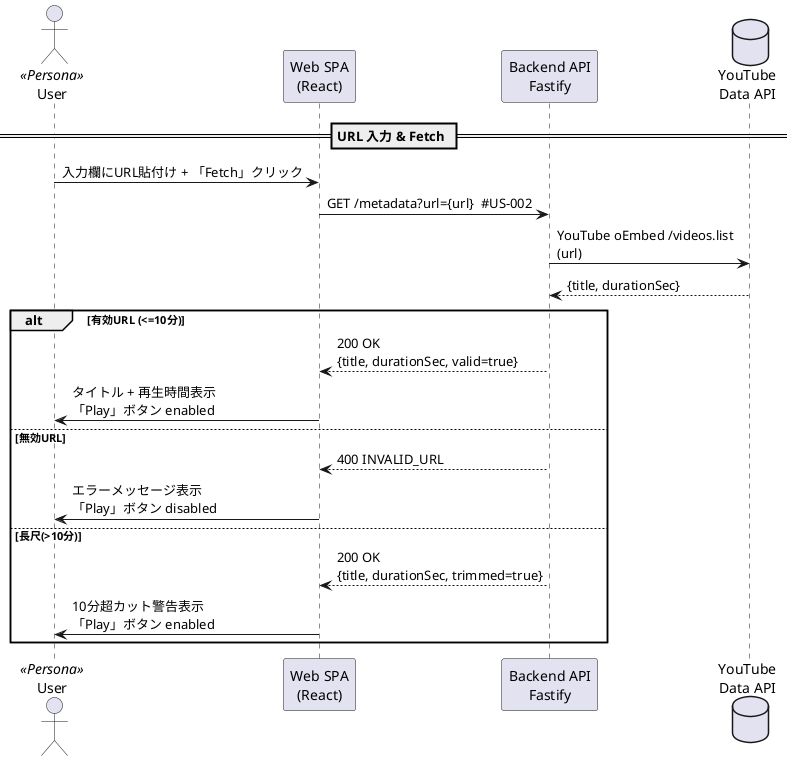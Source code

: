 @startuml
' ==============================================================
' Sequence Diagram — URL Fetch & Validation (#US-002)
' ==============================================================
actor User  as user  <<Persona>>
participant "Web SPA\n(React)"          as spa
participant "Backend API\nFastify"      as api
database    "YouTube\nData API"         as yt

== URL 入力 & Fetch ==
user -> spa : 入力欄にURL貼付け + 「Fetch」クリック

spa -> api : GET /metadata?url={url}  #US-002

api -> yt  : YouTube oEmbed /videos.list\n(url)
yt  --> api : {title, durationSec}

alt 有効URL (<=10分)
    api --> spa : 200 OK\n{title, durationSec, valid=true}
    spa -> user : タイトル + 再生時間表示\n「Play」ボタン enabled
else 無効URL
    api --> spa : 400 INVALID_URL
    spa -> user : エラーメッセージ表示\n「Play」ボタン disabled
else 長尺(>10分)
    api --> spa : 200 OK\n{title, durationSec, trimmed=true}
    spa -> user : 10分超カット警告表示\n「Play」ボタン enabled
end
@enduml